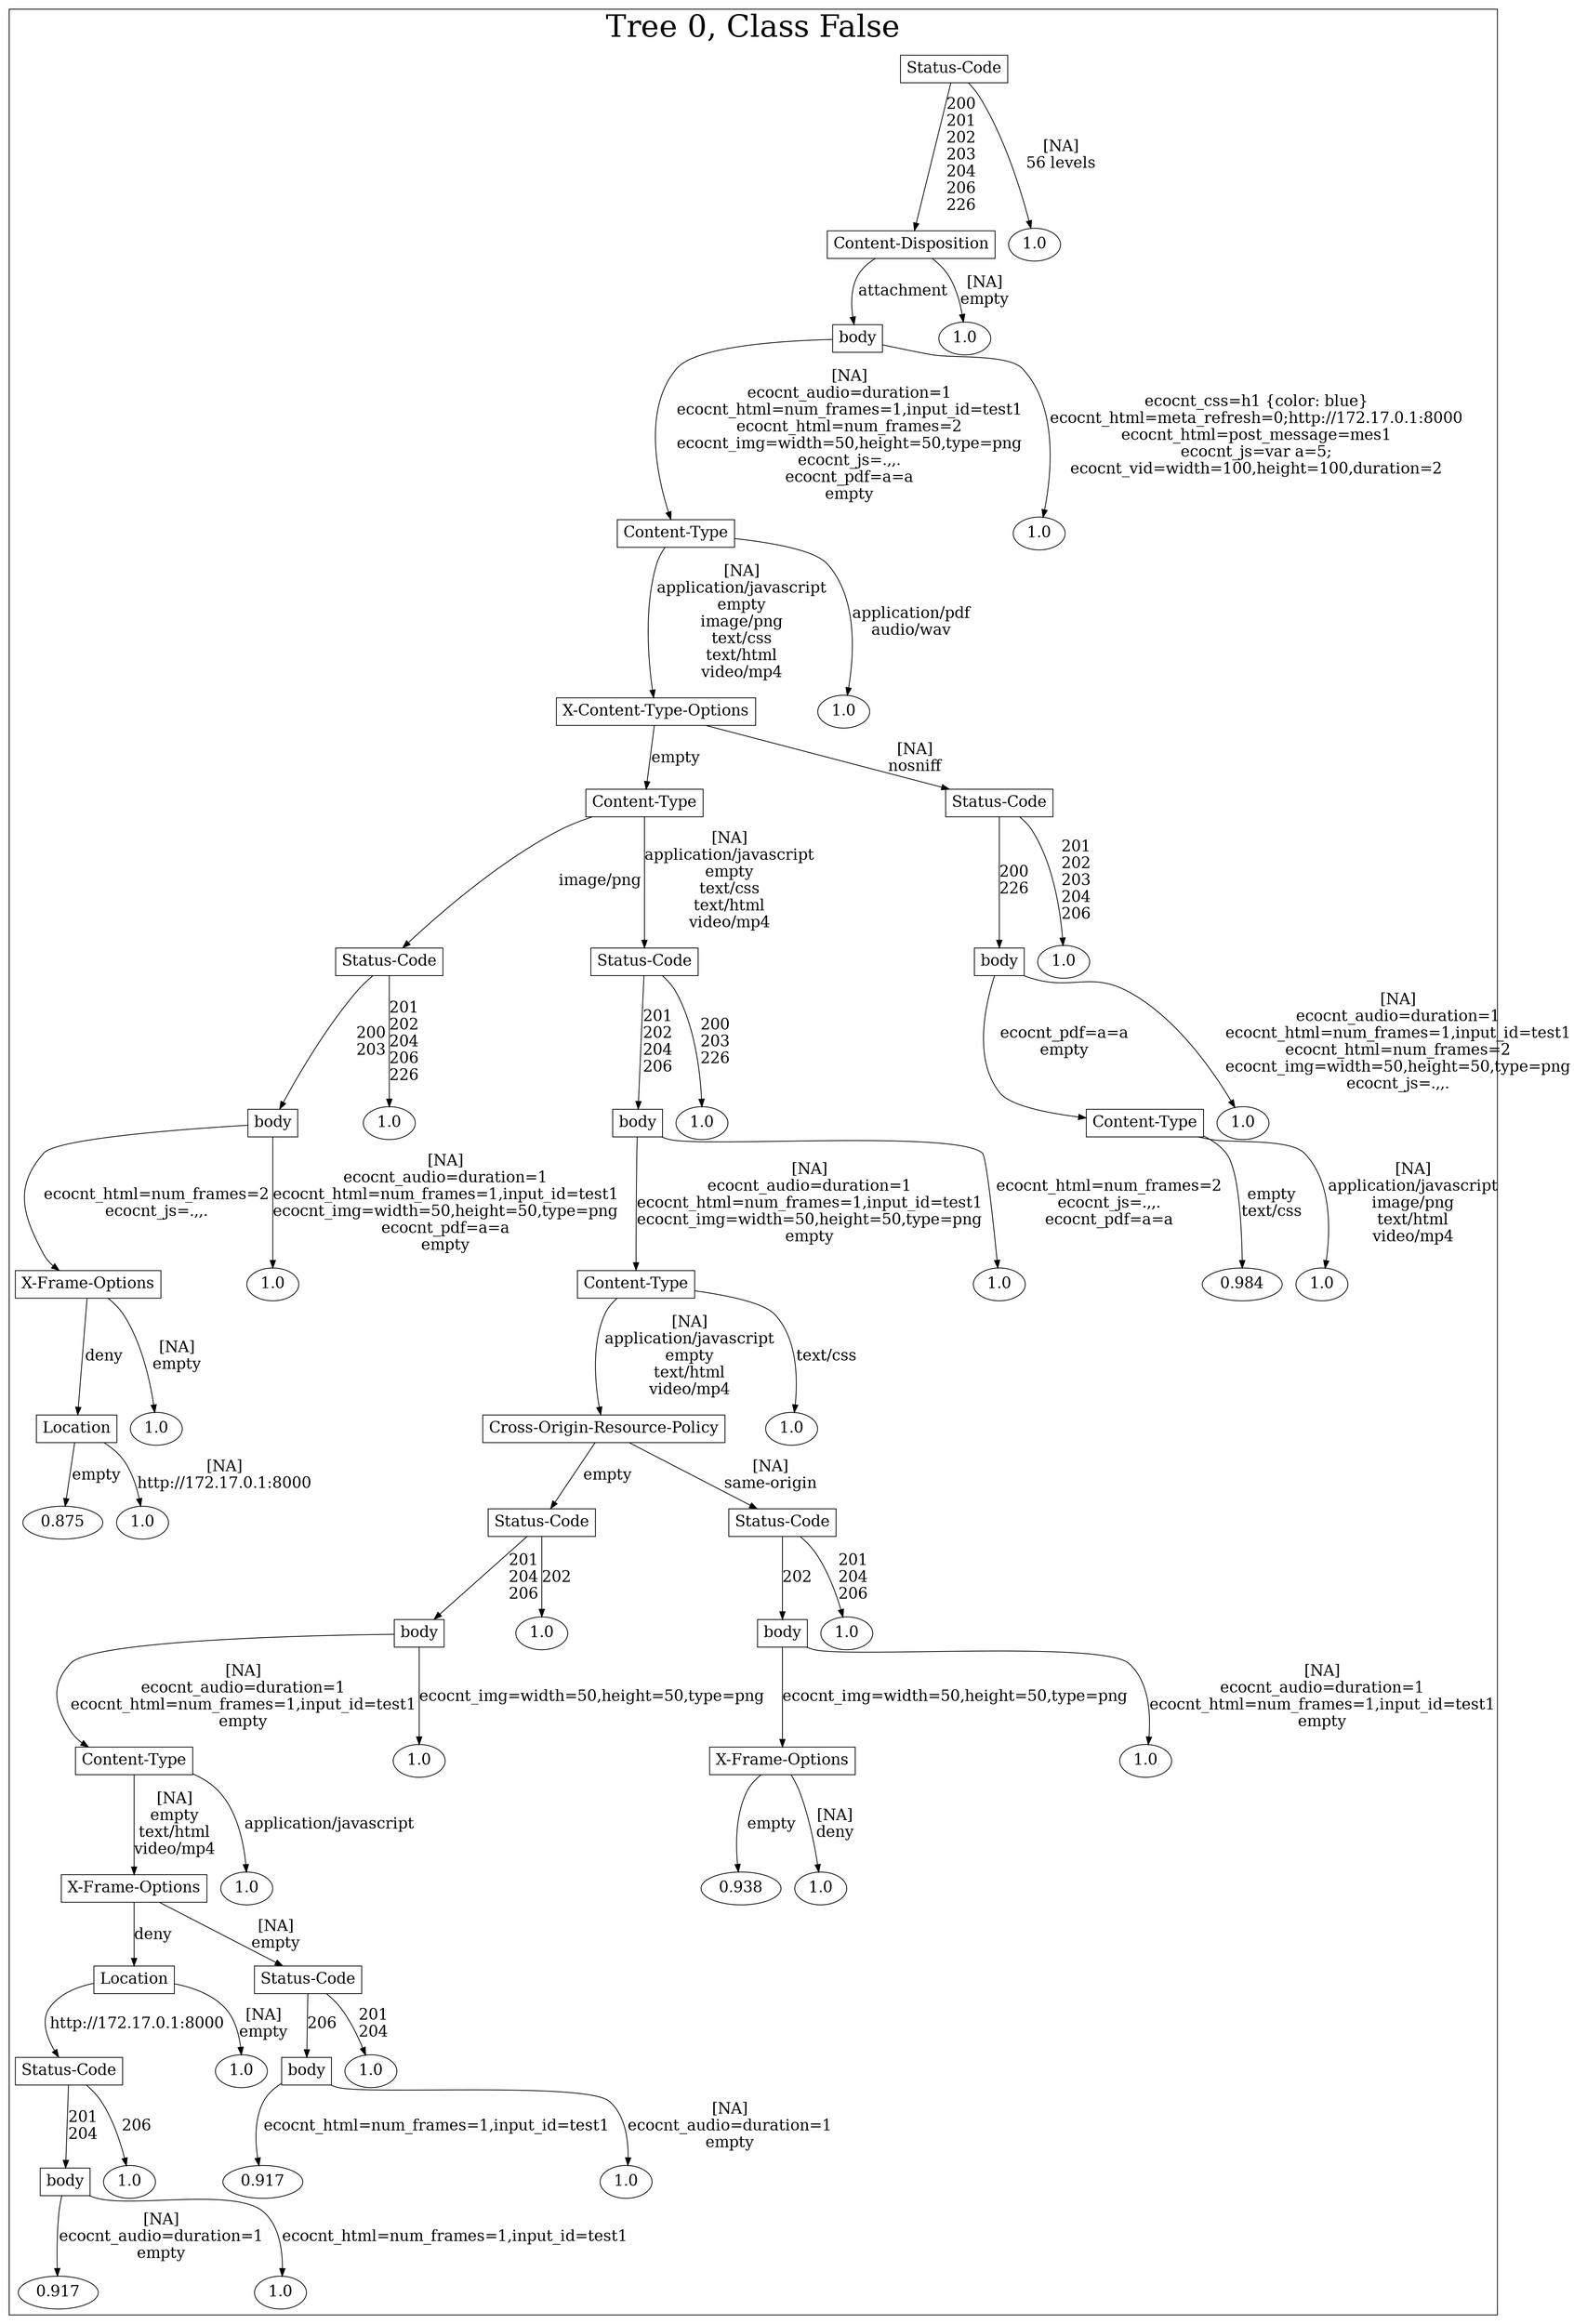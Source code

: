 /*
Generated by:
    http://https://github.com/h2oai/h2o-3/tree/master/h2o-genmodel/src/main/java/hex/genmodel/tools/PrintMojo.java
*/

/*
On a mac:

$ brew install graphviz
$ dot -Tpng file.gv -o file.png
$ open file.png
*/

digraph G {

subgraph cluster_0 {
/* Nodes */

/* Level 0 */
{
"SG_0_Node_0" [shape=box, fontsize=20, label="Status-Code"]
}

/* Level 1 */
{
"SG_0_Node_1" [shape=box, fontsize=20, label="Content-Disposition"]
"SG_0_Node_34" [fontsize=20, label="1.0"]
}

/* Level 2 */
{
"SG_0_Node_2" [shape=box, fontsize=20, label="body"]
"SG_0_Node_35" [fontsize=20, label="1.0"]
}

/* Level 3 */
{
"SG_0_Node_3" [shape=box, fontsize=20, label="Content-Type"]
"SG_0_Node_36" [fontsize=20, label="1.0"]
}

/* Level 4 */
{
"SG_0_Node_4" [shape=box, fontsize=20, label="X-Content-Type-Options"]
"SG_0_Node_37" [fontsize=20, label="1.0"]
}

/* Level 5 */
{
"SG_0_Node_5" [shape=box, fontsize=20, label="Content-Type"]
"SG_0_Node_6" [shape=box, fontsize=20, label="Status-Code"]
}

/* Level 6 */
{
"SG_0_Node_7" [shape=box, fontsize=20, label="Status-Code"]
"SG_0_Node_8" [shape=box, fontsize=20, label="Status-Code"]
"SG_0_Node_9" [shape=box, fontsize=20, label="body"]
"SG_0_Node_38" [fontsize=20, label="1.0"]
}

/* Level 7 */
{
"SG_0_Node_10" [shape=box, fontsize=20, label="body"]
"SG_0_Node_39" [fontsize=20, label="1.0"]
"SG_0_Node_11" [shape=box, fontsize=20, label="body"]
"SG_0_Node_40" [fontsize=20, label="1.0"]
"SG_0_Node_12" [shape=box, fontsize=20, label="Content-Type"]
"SG_0_Node_41" [fontsize=20, label="1.0"]
}

/* Level 8 */
{
"SG_0_Node_13" [shape=box, fontsize=20, label="X-Frame-Options"]
"SG_0_Node_42" [fontsize=20, label="1.0"]
"SG_0_Node_14" [shape=box, fontsize=20, label="Content-Type"]
"SG_0_Node_43" [fontsize=20, label="1.0"]
"SG_0_Node_44" [fontsize=20, label="0.984"]
"SG_0_Node_45" [fontsize=20, label="1.0"]
}

/* Level 9 */
{
"SG_0_Node_16" [shape=box, fontsize=20, label="Location"]
"SG_0_Node_46" [fontsize=20, label="1.0"]
"SG_0_Node_17" [shape=box, fontsize=20, label="Cross-Origin-Resource-Policy"]
"SG_0_Node_47" [fontsize=20, label="1.0"]
}

/* Level 10 */
{
"SG_0_Node_48" [fontsize=20, label="0.875"]
"SG_0_Node_49" [fontsize=20, label="1.0"]
"SG_0_Node_19" [shape=box, fontsize=20, label="Status-Code"]
"SG_0_Node_20" [shape=box, fontsize=20, label="Status-Code"]
}

/* Level 11 */
{
"SG_0_Node_21" [shape=box, fontsize=20, label="body"]
"SG_0_Node_50" [fontsize=20, label="1.0"]
"SG_0_Node_22" [shape=box, fontsize=20, label="body"]
"SG_0_Node_51" [fontsize=20, label="1.0"]
}

/* Level 12 */
{
"SG_0_Node_23" [shape=box, fontsize=20, label="Content-Type"]
"SG_0_Node_52" [fontsize=20, label="1.0"]
"SG_0_Node_24" [shape=box, fontsize=20, label="X-Frame-Options"]
"SG_0_Node_53" [fontsize=20, label="1.0"]
}

/* Level 13 */
{
"SG_0_Node_25" [shape=box, fontsize=20, label="X-Frame-Options"]
"SG_0_Node_54" [fontsize=20, label="1.0"]
"SG_0_Node_55" [fontsize=20, label="0.938"]
"SG_0_Node_56" [fontsize=20, label="1.0"]
}

/* Level 14 */
{
"SG_0_Node_27" [shape=box, fontsize=20, label="Location"]
"SG_0_Node_28" [shape=box, fontsize=20, label="Status-Code"]
}

/* Level 15 */
{
"SG_0_Node_29" [shape=box, fontsize=20, label="Status-Code"]
"SG_0_Node_57" [fontsize=20, label="1.0"]
"SG_0_Node_30" [shape=box, fontsize=20, label="body"]
"SG_0_Node_58" [fontsize=20, label="1.0"]
}

/* Level 16 */
{
"SG_0_Node_31" [shape=box, fontsize=20, label="body"]
"SG_0_Node_59" [fontsize=20, label="1.0"]
"SG_0_Node_60" [fontsize=20, label="0.917"]
"SG_0_Node_61" [fontsize=20, label="1.0"]
}

/* Level 17 */
{
"SG_0_Node_62" [fontsize=20, label="0.917"]
"SG_0_Node_63" [fontsize=20, label="1.0"]
}

/* Edges */
"SG_0_Node_0" -> "SG_0_Node_1" [fontsize=20, label="200
201
202
203
204
206
226
"]
"SG_0_Node_0" -> "SG_0_Node_34" [fontsize=20, label="[NA]
56 levels
"]
"SG_0_Node_1" -> "SG_0_Node_2" [fontsize=20, label="attachment
"]
"SG_0_Node_1" -> "SG_0_Node_35" [fontsize=20, label="[NA]
empty
"]
"SG_0_Node_2" -> "SG_0_Node_3" [fontsize=20, label="[NA]
ecocnt_audio=duration=1
ecocnt_html=num_frames=1,input_id=test1
ecocnt_html=num_frames=2
ecocnt_img=width=50,height=50,type=png
ecocnt_js=.,,.
ecocnt_pdf=a=a
empty
"]
"SG_0_Node_2" -> "SG_0_Node_36" [fontsize=20, label="ecocnt_css=h1 {color: blue}
ecocnt_html=meta_refresh=0;http://172.17.0.1:8000
ecocnt_html=post_message=mes1
ecocnt_js=var a=5;
ecocnt_vid=width=100,height=100,duration=2
"]
"SG_0_Node_3" -> "SG_0_Node_4" [fontsize=20, label="[NA]
application/javascript
empty
image/png
text/css
text/html
video/mp4
"]
"SG_0_Node_3" -> "SG_0_Node_37" [fontsize=20, label="application/pdf
audio/wav
"]
"SG_0_Node_4" -> "SG_0_Node_5" [fontsize=20, label="empty
"]
"SG_0_Node_4" -> "SG_0_Node_6" [fontsize=20, label="[NA]
nosniff
"]
"SG_0_Node_6" -> "SG_0_Node_9" [fontsize=20, label="200
226
"]
"SG_0_Node_6" -> "SG_0_Node_38" [fontsize=20, label="201
202
203
204
206
"]
"SG_0_Node_9" -> "SG_0_Node_12" [fontsize=20, label="ecocnt_pdf=a=a
empty
"]
"SG_0_Node_9" -> "SG_0_Node_41" [fontsize=20, label="[NA]
ecocnt_audio=duration=1
ecocnt_html=num_frames=1,input_id=test1
ecocnt_html=num_frames=2
ecocnt_img=width=50,height=50,type=png
ecocnt_js=.,,.
"]
"SG_0_Node_12" -> "SG_0_Node_44" [fontsize=20, label="empty
text/css
"]
"SG_0_Node_12" -> "SG_0_Node_45" [fontsize=20, label="[NA]
application/javascript
image/png
text/html
video/mp4
"]
"SG_0_Node_5" -> "SG_0_Node_7" [fontsize=20, label="image/png
"]
"SG_0_Node_5" -> "SG_0_Node_8" [fontsize=20, label="[NA]
application/javascript
empty
text/css
text/html
video/mp4
"]
"SG_0_Node_8" -> "SG_0_Node_11" [fontsize=20, label="201
202
204
206
"]
"SG_0_Node_8" -> "SG_0_Node_40" [fontsize=20, label="200
203
226
"]
"SG_0_Node_11" -> "SG_0_Node_14" [fontsize=20, label="[NA]
ecocnt_audio=duration=1
ecocnt_html=num_frames=1,input_id=test1
ecocnt_img=width=50,height=50,type=png
empty
"]
"SG_0_Node_11" -> "SG_0_Node_43" [fontsize=20, label="ecocnt_html=num_frames=2
ecocnt_js=.,,.
ecocnt_pdf=a=a
"]
"SG_0_Node_14" -> "SG_0_Node_17" [fontsize=20, label="[NA]
application/javascript
empty
text/html
video/mp4
"]
"SG_0_Node_14" -> "SG_0_Node_47" [fontsize=20, label="text/css
"]
"SG_0_Node_17" -> "SG_0_Node_19" [fontsize=20, label="empty
"]
"SG_0_Node_17" -> "SG_0_Node_20" [fontsize=20, label="[NA]
same-origin
"]
"SG_0_Node_20" -> "SG_0_Node_22" [fontsize=20, label="202
"]
"SG_0_Node_20" -> "SG_0_Node_51" [fontsize=20, label="201
204
206
"]
"SG_0_Node_22" -> "SG_0_Node_24" [fontsize=20, label="ecocnt_img=width=50,height=50,type=png
"]
"SG_0_Node_22" -> "SG_0_Node_53" [fontsize=20, label="[NA]
ecocnt_audio=duration=1
ecocnt_html=num_frames=1,input_id=test1
empty
"]
"SG_0_Node_24" -> "SG_0_Node_55" [fontsize=20, label="empty
"]
"SG_0_Node_24" -> "SG_0_Node_56" [fontsize=20, label="[NA]
deny
"]
"SG_0_Node_19" -> "SG_0_Node_21" [fontsize=20, label="201
204
206
"]
"SG_0_Node_19" -> "SG_0_Node_50" [fontsize=20, label="202
"]
"SG_0_Node_21" -> "SG_0_Node_23" [fontsize=20, label="[NA]
ecocnt_audio=duration=1
ecocnt_html=num_frames=1,input_id=test1
empty
"]
"SG_0_Node_21" -> "SG_0_Node_52" [fontsize=20, label="ecocnt_img=width=50,height=50,type=png
"]
"SG_0_Node_23" -> "SG_0_Node_25" [fontsize=20, label="[NA]
empty
text/html
video/mp4
"]
"SG_0_Node_23" -> "SG_0_Node_54" [fontsize=20, label="application/javascript
"]
"SG_0_Node_25" -> "SG_0_Node_27" [fontsize=20, label="deny
"]
"SG_0_Node_25" -> "SG_0_Node_28" [fontsize=20, label="[NA]
empty
"]
"SG_0_Node_28" -> "SG_0_Node_30" [fontsize=20, label="206
"]
"SG_0_Node_28" -> "SG_0_Node_58" [fontsize=20, label="201
204
"]
"SG_0_Node_30" -> "SG_0_Node_60" [fontsize=20, label="ecocnt_html=num_frames=1,input_id=test1
"]
"SG_0_Node_30" -> "SG_0_Node_61" [fontsize=20, label="[NA]
ecocnt_audio=duration=1
empty
"]
"SG_0_Node_27" -> "SG_0_Node_29" [fontsize=20, label="http://172.17.0.1:8000
"]
"SG_0_Node_27" -> "SG_0_Node_57" [fontsize=20, label="[NA]
empty
"]
"SG_0_Node_29" -> "SG_0_Node_31" [fontsize=20, label="201
204
"]
"SG_0_Node_29" -> "SG_0_Node_59" [fontsize=20, label="206
"]
"SG_0_Node_31" -> "SG_0_Node_62" [fontsize=20, label="[NA]
ecocnt_audio=duration=1
empty
"]
"SG_0_Node_31" -> "SG_0_Node_63" [fontsize=20, label="ecocnt_html=num_frames=1,input_id=test1
"]
"SG_0_Node_7" -> "SG_0_Node_10" [fontsize=20, label="200
203
"]
"SG_0_Node_7" -> "SG_0_Node_39" [fontsize=20, label="201
202
204
206
226
"]
"SG_0_Node_10" -> "SG_0_Node_13" [fontsize=20, label="ecocnt_html=num_frames=2
ecocnt_js=.,,.
"]
"SG_0_Node_10" -> "SG_0_Node_42" [fontsize=20, label="[NA]
ecocnt_audio=duration=1
ecocnt_html=num_frames=1,input_id=test1
ecocnt_img=width=50,height=50,type=png
ecocnt_pdf=a=a
empty
"]
"SG_0_Node_13" -> "SG_0_Node_16" [fontsize=20, label="deny
"]
"SG_0_Node_13" -> "SG_0_Node_46" [fontsize=20, label="[NA]
empty
"]
"SG_0_Node_16" -> "SG_0_Node_48" [fontsize=20, label="empty
"]
"SG_0_Node_16" -> "SG_0_Node_49" [fontsize=20, label="[NA]
http://172.17.0.1:8000
"]

fontsize=40
label="Tree 0, Class False"
}

}

